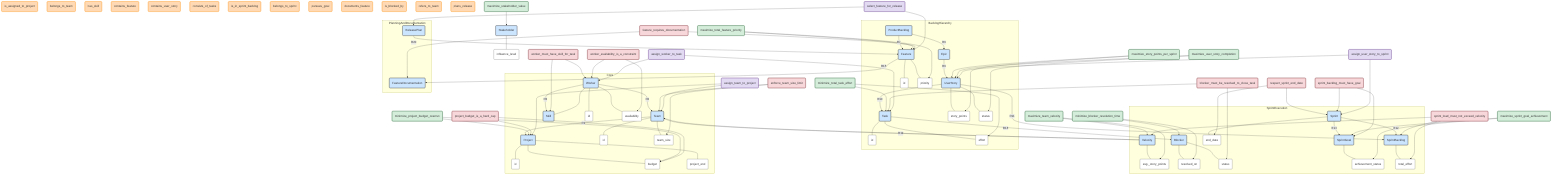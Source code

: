 graph TD
    %% ------------------- Style Definitions -------------------
    classDef entity fill:#cce5ff,stroke:#333,stroke-width:2px;
    classDef attribute fill:#ffffff,stroke:#333,stroke-width:1px;
    classDef relation fill:#ffd9b3,stroke:#ff8c00,stroke-width:2px;
    classDef goal fill:#d4edda,stroke:#155724,stroke-width:2px;
    classDef condition fill:#f8d7da,stroke:#721c24,stroke-width:2px;
    classDef decisionvar fill:#e2d9f3,stroke:#5a2d82,stroke-width:2px;

    %% ------------------- Entities -------------------
    E0(Project):::entity
    E1(Team):::entity
    E2(Worker):::entity
    E3(Feature):::entity
    E4(Skill):::entity
    E8(ProductBacklog):::entity
    E9(Sprint):::entity
    E14(SprintBacklog):::entity
    E15(SprintGoal):::entity
    E16(Epic):::entity
    E17(UserStory):::entity
    E18(Task):::entity
    E20(Blocker):::entity
    E21(Stakeholder):::entity
    E22(Velocity):::entity
    E23(ReleasePlan):::entity
    E26(FeatureDocumentation):::entity

    %% ------------------- Attributes (can be duplicated for clarity) -------------------
    %% Project Attributes
    E0_id(id):::attribute
    E0_budget(budget):::attribute
    E0_end(project_end):::attribute
    
    %% Team Attributes
    E1_id(id):::attribute
    E1_size(team_size):::attribute
    
    %% Worker Attributes
    E2_id(id):::attribute
    E2_avail(availability):::attribute
    
    %% Feature Attributes
    E3_id(id):::attribute
    E3_prio(priority):::attribute

    %% UserStory Attributes
    E17_sp(story_points):::attribute
    E17_status(status):::attribute

    %% Task Attributes
    E18_id(id):::attribute
    E18_effort(effort):::attribute

    %% Sprint Attributes
    E9_end(end_date):::attribute

    %% Velocity Attributes
    E22_avg(avg._story_points):::attribute
    
    %% Blocker Attributes
    E20_resolved(resolved_on):::attribute
    E20_status(status):::attribute

    %% SprintGoal Attributes
    E15_status(achievement_status):::attribute

    %% Stakeholder Attributes
    E21_influence(influence_level):::attribute

    %% SprintBacklog Attributes
    E14_effort(total_effort):::attribute
    
    %% ------------------- Relationships -------------------
    R1(is_assigned_to_project):::relation
    R2(belongs_to_team):::relation
    R3(has_skill):::relation
    R7(contains_feature):::relation
    R9(contains_user_story):::relation
    R10(consists_of_tasks):::relation
    R11(is_in_sprint_backlog):::relation
    R12(belongs_to_sprint):::relation
    R13(pursues_goal):::relation
    R15(documents_feature):::relation
    R16(is_blocked_by):::relation
    R19(refers_to_team):::relation
    R20(plans_release):::relation

    %% ------------------- Goals -------------------
    G0(maximize_total_feature_priority):::goal
    G1(minimize_project_budget_overrun):::goal
    G2(maximize_team_velocity):::goal
    G3(minimize_total_task_effort):::goal
    G4(maximize_sprint_goal_achievement):::goal
    G5(maximize_stakeholder_value):::goal
    G6(minimize_blocker_resolution_time):::goal
    G7(maximize_story_points_per_sprint):::goal
    G11(maximize_user_story_completion):::goal

    %% ------------------- Conditions -------------------
    C0(enforce_team_size_limit):::condition
    C1(respect_sprint_end_date):::condition
    C2(project_budget_is_a_hard_cap):::condition
    C3(worker_must_have_skill_for_task):::condition
    C4(sprint_load_must_not_exceed_velocity):::condition
    C8(feature_requires_documentation):::condition
    C9(worker_availability_is_a_constraint):::condition
    C10(blocker_must_be_resolved_to_close_task):::condition
    C11(sprint_backlog_must_have_goal):::condition

    %% ------------------- Decision Variables -------------------
    DV0(assign_worker_to_task):::decisionvar
    DV1(assign_user_story_to_sprint):::decisionvar
    DV2(assign_team_to_project):::decisionvar
    DV3(select_feature_for_release):::decisionvar

    %% ------------------- Connections -------------------
    subgraph Core
        E0 --- E0_id & E0_budget & E0_end
        E1 --- E1_id & E1_size
        E2 --- E2_id & E2_avail
        E4 --- E2
    end

    subgraph BacklogHierarchy
        E8 -- R7 --> E3
        E8 -- R9 --> E16
        E16 -- R9 --> E17
        E17 -- R10 --> E18
        E3 --- E3_id & E3_prio
        E17 --- E17_sp & E17_status
        E18 --- E18_id & E18_effort
    end

    subgraph SprintExecution
        E9 --- E9_end
        E14 --- E14_effort
        E1 --- E22
        E22 --- E22_avg
        E9 -- R12 --> E14
        E17 -- R11 --> E14
        E9 -- R13 --> E15
        E15 --- E15_status
        E18 -- R16 --> E20
        E20 --- E20_resolved & E20_status
    end
    
    subgraph PlanningAndDocumentation
        E23 -- R20 --> E3
        E3 -- R15 --> E26
    end

    %% Entity to Relation to Entity
    E1 -- R1 --> E0
    E2 -- R2 --> E1
    E2 -- R3 --> E4
    E22 -- R19 --> E1
    
    %% Goals to Entities/Attributes
    G0 --> E3 & E3_prio
    G1 --> E0 & E0_budget
    G2 --> E22 & E22_avg
    G3 --> E18 & E18_effort
    G4 --> E15 & E15_status
    G5 --> E21 --- E21_influence
    G6 --> E20 & E20_resolved
    G7 --> E17 & E17_sp
    G11 --> E17 & E17_status
    
    %% Conditions to Entities/Attributes
    C0 --> E1 & E1_size
    C1 --> E9 & E9_end
    C2 --> E0 & E0_budget
    C3 --> E2 & E4
    C4 --> E14 & E14_effort
    C4 --> E22
    C8 --> E3 & E26
    C9 --> E2 & E2_avail
    C10 --> E18 & E20_status
    C11 --> E9 & E15

    %% Decision Variables to Entities
    DV0 --> E2 & E18
    DV1 --> E17 & E9
    DV2 --> E1 & E0
    DV3 --> E3 & E23